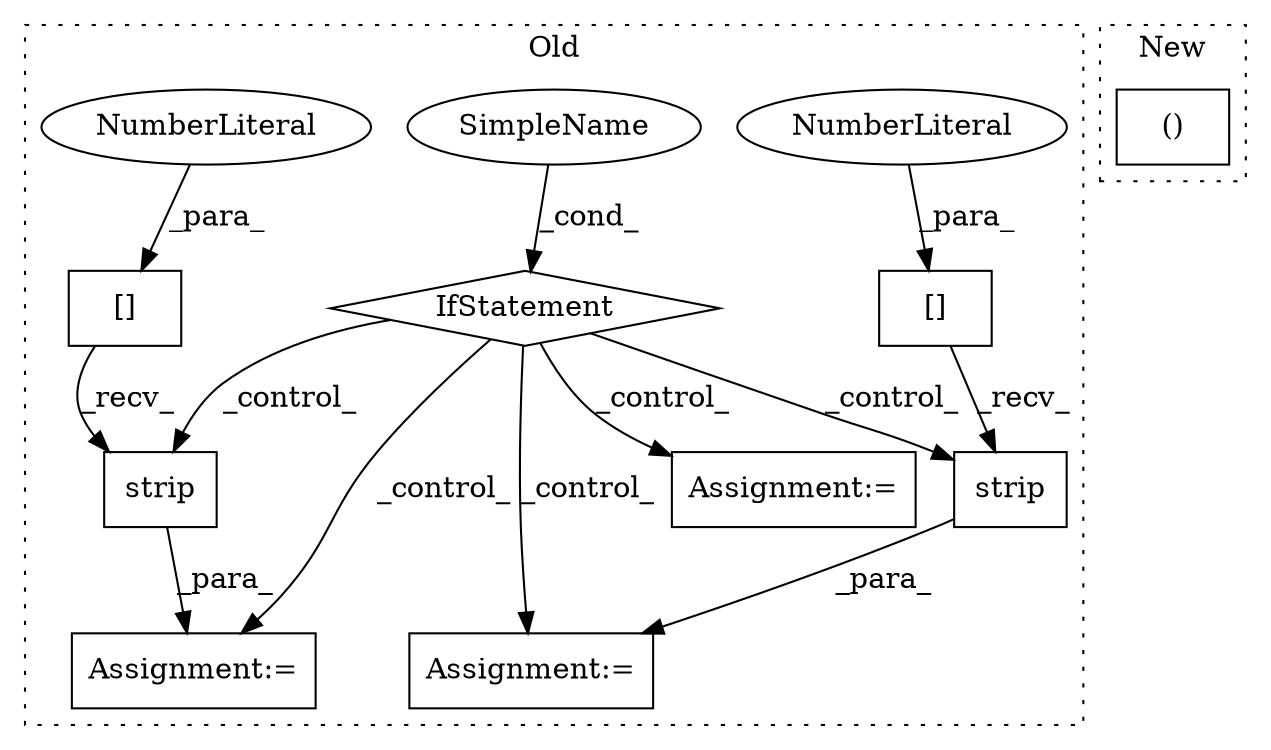 digraph G {
subgraph cluster0 {
1 [label="strip" a="32" s="4932" l="7" shape="box"];
3 [label="Assignment:=" a="7" s="4912" l="1" shape="box"];
4 [label="SimpleName" a="42" s="4833" l="12" shape="ellipse"];
5 [label="Assignment:=" a="7" s="4955" l="1" shape="box"];
6 [label="Assignment:=" a="7" s="4868" l="1" shape="box"];
7 [label="strip" a="32" s="4889" l="7" shape="box"];
8 [label="IfStatement" a="25" s="4829,4845" l="4,2" shape="diamond"];
9 [label="[]" a="2" s="4869,4887" l="17,1" shape="box"];
10 [label="NumberLiteral" a="34" s="4886" l="1" shape="ellipse"];
11 [label="[]" a="2" s="4913,4930" l="16,1" shape="box"];
12 [label="NumberLiteral" a="34" s="4929" l="1" shape="ellipse"];
label = "Old";
style="dotted";
}
subgraph cluster1 {
2 [label="()" a="106" s="4990" l="61" shape="box"];
label = "New";
style="dotted";
}
1 -> 3 [label="_para_"];
4 -> 8 [label="_cond_"];
7 -> 6 [label="_para_"];
8 -> 6 [label="_control_"];
8 -> 1 [label="_control_"];
8 -> 5 [label="_control_"];
8 -> 7 [label="_control_"];
8 -> 3 [label="_control_"];
9 -> 7 [label="_recv_"];
10 -> 9 [label="_para_"];
11 -> 1 [label="_recv_"];
12 -> 11 [label="_para_"];
}